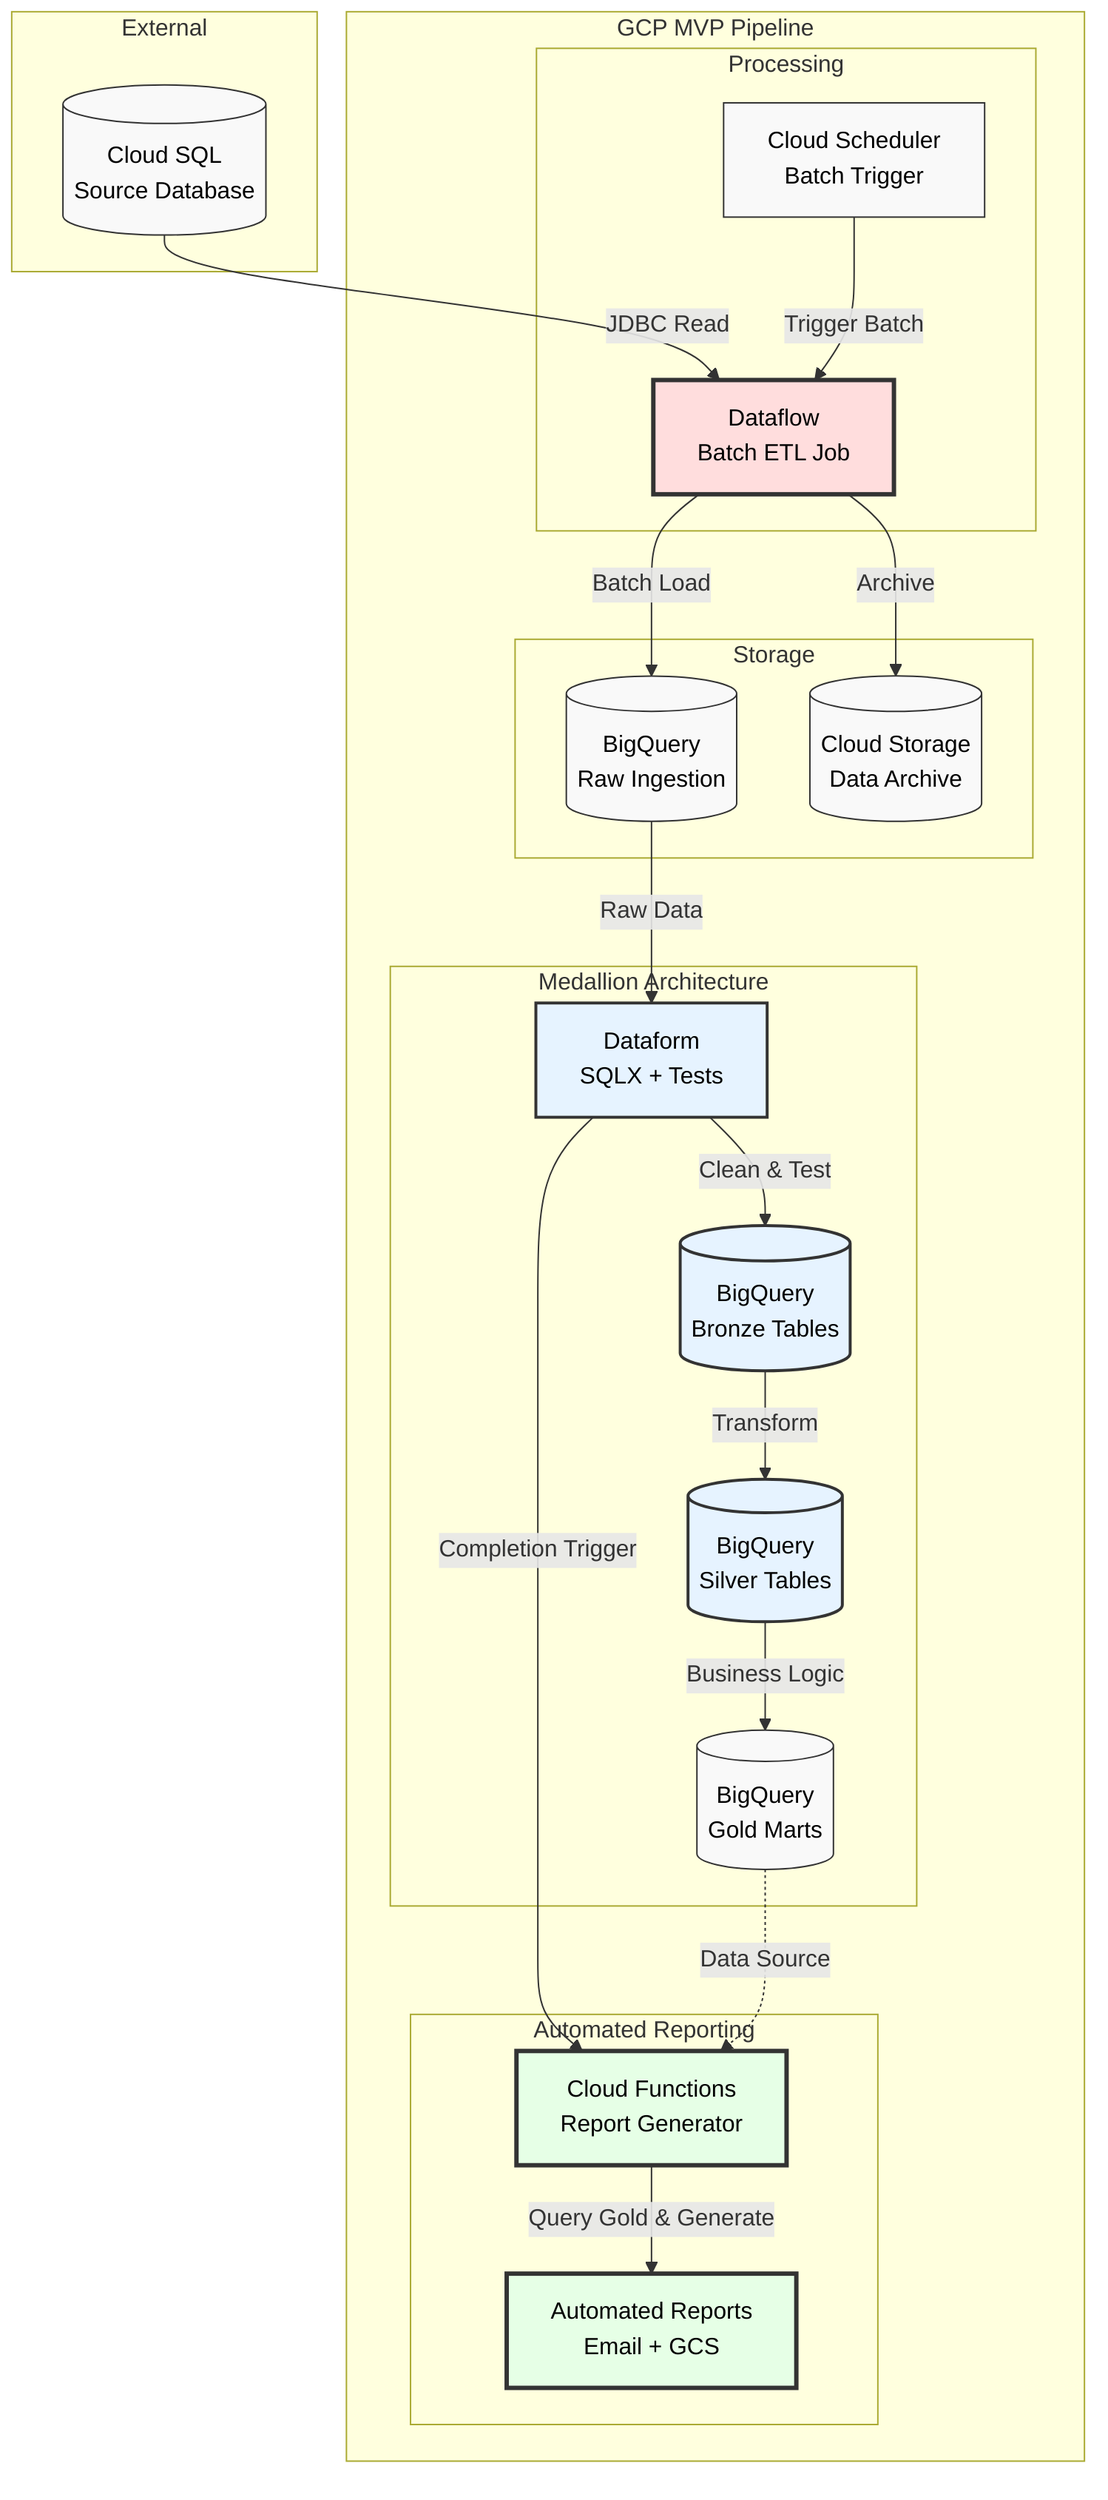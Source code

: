 flowchart TD
  subgraph External
    CLOUDSQL[(Cloud SQL<br/>Source Database)]
  end

  subgraph "GCP MVP Pipeline"
    subgraph Processing
      SCHED[Cloud Scheduler<br/>Batch Trigger]
      DATAFLOW[Dataflow<br/>Batch ETL Job]
    end

    subgraph Storage
      BQ_RAW[(BigQuery<br/>Raw Ingestion)]
      GCS_ARCHIVE[(Cloud Storage<br/>Data Archive)]
    end

    subgraph "Medallion Architecture"
      DATAFORM[Dataform<br/>SQLX + Tests]
      BQ_BRONZE[(BigQuery<br/>Bronze Tables)]
      BQ_SILVER[(BigQuery<br/>Silver Tables)]
      BQ_GOLD[(BigQuery<br/>Gold Marts)]
    end

    subgraph "Automated Reporting"
      CF_REPORTS[Cloud Functions<br/>Report Generator]
      REPORTS[Automated Reports<br/>Email + GCS]
    end
  end

  %% Data Flow
  CLOUDSQL -->|JDBC Read| DATAFLOW
  DATAFLOW -->|Batch Load| BQ_RAW
  DATAFLOW -->|Archive| GCS_ARCHIVE
  
  %% Medallion Pipeline
  BQ_RAW -->|Raw Data| DATAFORM
  DATAFORM -->|Clean & Test| BQ_BRONZE
  BQ_BRONZE -->|Transform| BQ_SILVER
  BQ_SILVER -->|Business Logic| BQ_GOLD
  
  %% Report Generation (triggered by Dataform completion)
  DATAFORM -->|Completion Trigger| CF_REPORTS
  CF_REPORTS -->|Query Gold & Generate| REPORTS
  BQ_GOLD -.->|Data Source| CF_REPORTS
  
  %% Scheduling
  SCHED -->|Trigger Batch| DATAFLOW

  %% Styling - MVP Focus on API and Reports
  classDef mvpFocus fill:#ffdddd,stroke:#333,stroke-width:3px,color:#000
  classDef medallion fill:#e6f3ff,stroke:#333,stroke-width:2px,color:#000
  classDef api fill:#e6ffe6,stroke:#333,stroke-width:3px,color:#000
  classDef default fill:#f9f9f9,stroke:#333,stroke-width:1px,color:#000
  
  class CF_REPORTS,REPORTS api
  class DATAFORM,BQ_BRONZE,BQ_SILVER medallion
  class DATAFLOW mvpFocus